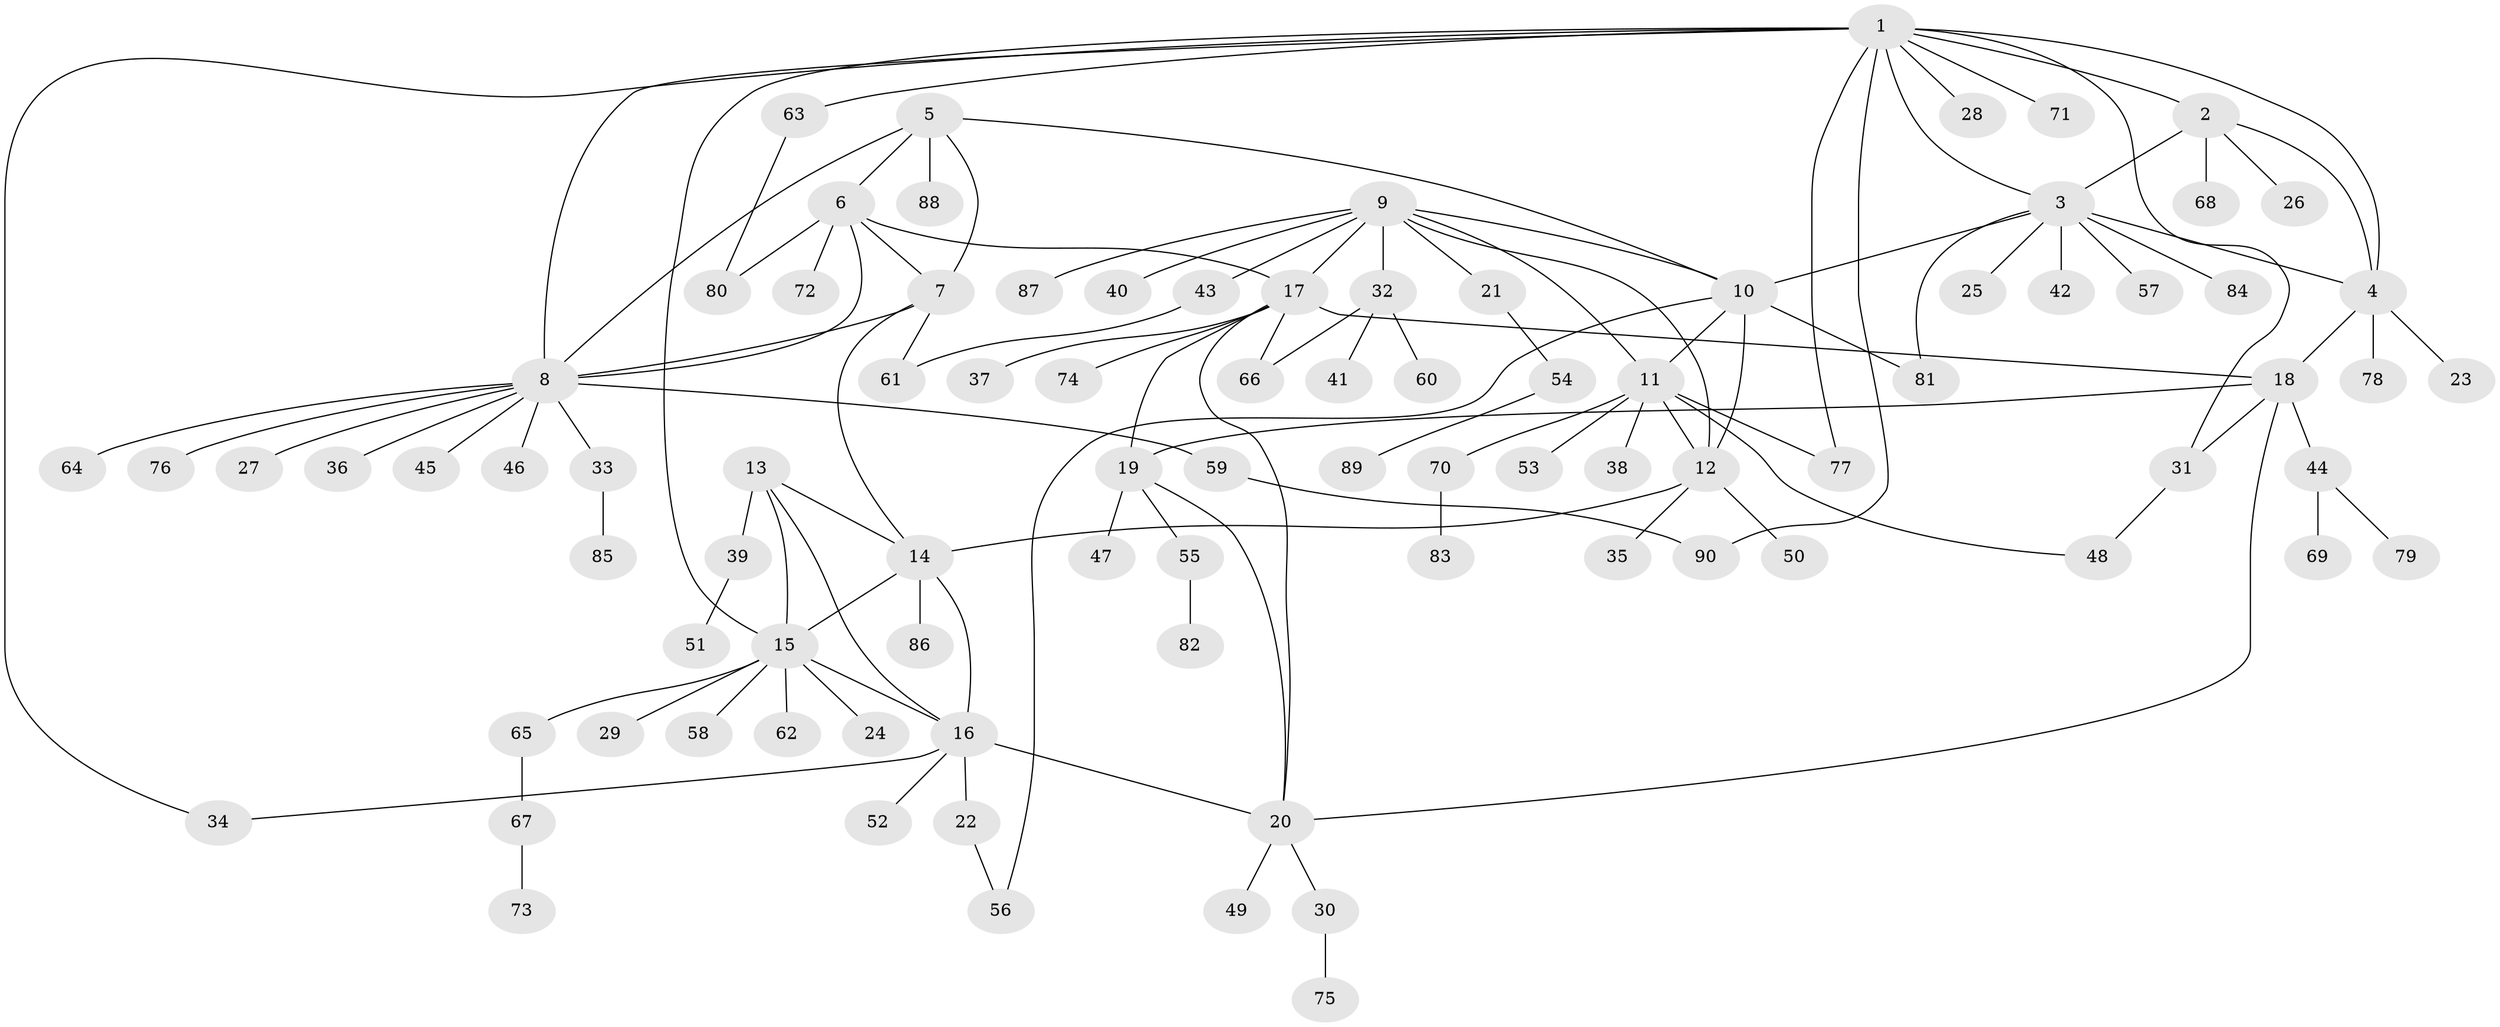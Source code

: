 // Generated by graph-tools (version 1.1) at 2025/15/03/09/25 04:15:57]
// undirected, 90 vertices, 120 edges
graph export_dot {
graph [start="1"]
  node [color=gray90,style=filled];
  1;
  2;
  3;
  4;
  5;
  6;
  7;
  8;
  9;
  10;
  11;
  12;
  13;
  14;
  15;
  16;
  17;
  18;
  19;
  20;
  21;
  22;
  23;
  24;
  25;
  26;
  27;
  28;
  29;
  30;
  31;
  32;
  33;
  34;
  35;
  36;
  37;
  38;
  39;
  40;
  41;
  42;
  43;
  44;
  45;
  46;
  47;
  48;
  49;
  50;
  51;
  52;
  53;
  54;
  55;
  56;
  57;
  58;
  59;
  60;
  61;
  62;
  63;
  64;
  65;
  66;
  67;
  68;
  69;
  70;
  71;
  72;
  73;
  74;
  75;
  76;
  77;
  78;
  79;
  80;
  81;
  82;
  83;
  84;
  85;
  86;
  87;
  88;
  89;
  90;
  1 -- 2;
  1 -- 3;
  1 -- 4;
  1 -- 8;
  1 -- 15;
  1 -- 28;
  1 -- 31;
  1 -- 34;
  1 -- 63;
  1 -- 71;
  1 -- 77;
  1 -- 90;
  2 -- 3;
  2 -- 4;
  2 -- 26;
  2 -- 68;
  3 -- 4;
  3 -- 10;
  3 -- 25;
  3 -- 42;
  3 -- 57;
  3 -- 81;
  3 -- 84;
  4 -- 18;
  4 -- 23;
  4 -- 78;
  5 -- 6;
  5 -- 7;
  5 -- 8;
  5 -- 10;
  5 -- 88;
  6 -- 7;
  6 -- 8;
  6 -- 17;
  6 -- 72;
  6 -- 80;
  7 -- 8;
  7 -- 14;
  7 -- 61;
  8 -- 27;
  8 -- 33;
  8 -- 36;
  8 -- 45;
  8 -- 46;
  8 -- 59;
  8 -- 64;
  8 -- 76;
  9 -- 10;
  9 -- 11;
  9 -- 12;
  9 -- 17;
  9 -- 21;
  9 -- 32;
  9 -- 40;
  9 -- 43;
  9 -- 87;
  10 -- 11;
  10 -- 12;
  10 -- 56;
  10 -- 81;
  11 -- 12;
  11 -- 38;
  11 -- 48;
  11 -- 53;
  11 -- 70;
  11 -- 77;
  12 -- 14;
  12 -- 35;
  12 -- 50;
  13 -- 14;
  13 -- 15;
  13 -- 16;
  13 -- 39;
  14 -- 15;
  14 -- 16;
  14 -- 86;
  15 -- 16;
  15 -- 24;
  15 -- 29;
  15 -- 58;
  15 -- 62;
  15 -- 65;
  16 -- 20;
  16 -- 22;
  16 -- 34;
  16 -- 52;
  17 -- 18;
  17 -- 19;
  17 -- 20;
  17 -- 37;
  17 -- 66;
  17 -- 74;
  18 -- 19;
  18 -- 20;
  18 -- 31;
  18 -- 44;
  19 -- 20;
  19 -- 47;
  19 -- 55;
  20 -- 30;
  20 -- 49;
  21 -- 54;
  22 -- 56;
  30 -- 75;
  31 -- 48;
  32 -- 41;
  32 -- 60;
  32 -- 66;
  33 -- 85;
  39 -- 51;
  43 -- 61;
  44 -- 69;
  44 -- 79;
  54 -- 89;
  55 -- 82;
  59 -- 90;
  63 -- 80;
  65 -- 67;
  67 -- 73;
  70 -- 83;
}
